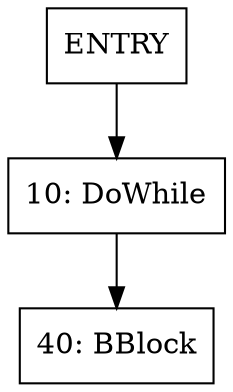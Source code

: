 digraph G {
node [shape=box]
"ENTRY" -> "10"
"10" [label="10: DoWhile"]
"40" [label="40: BBlock"]
"10" -> "40"
}

